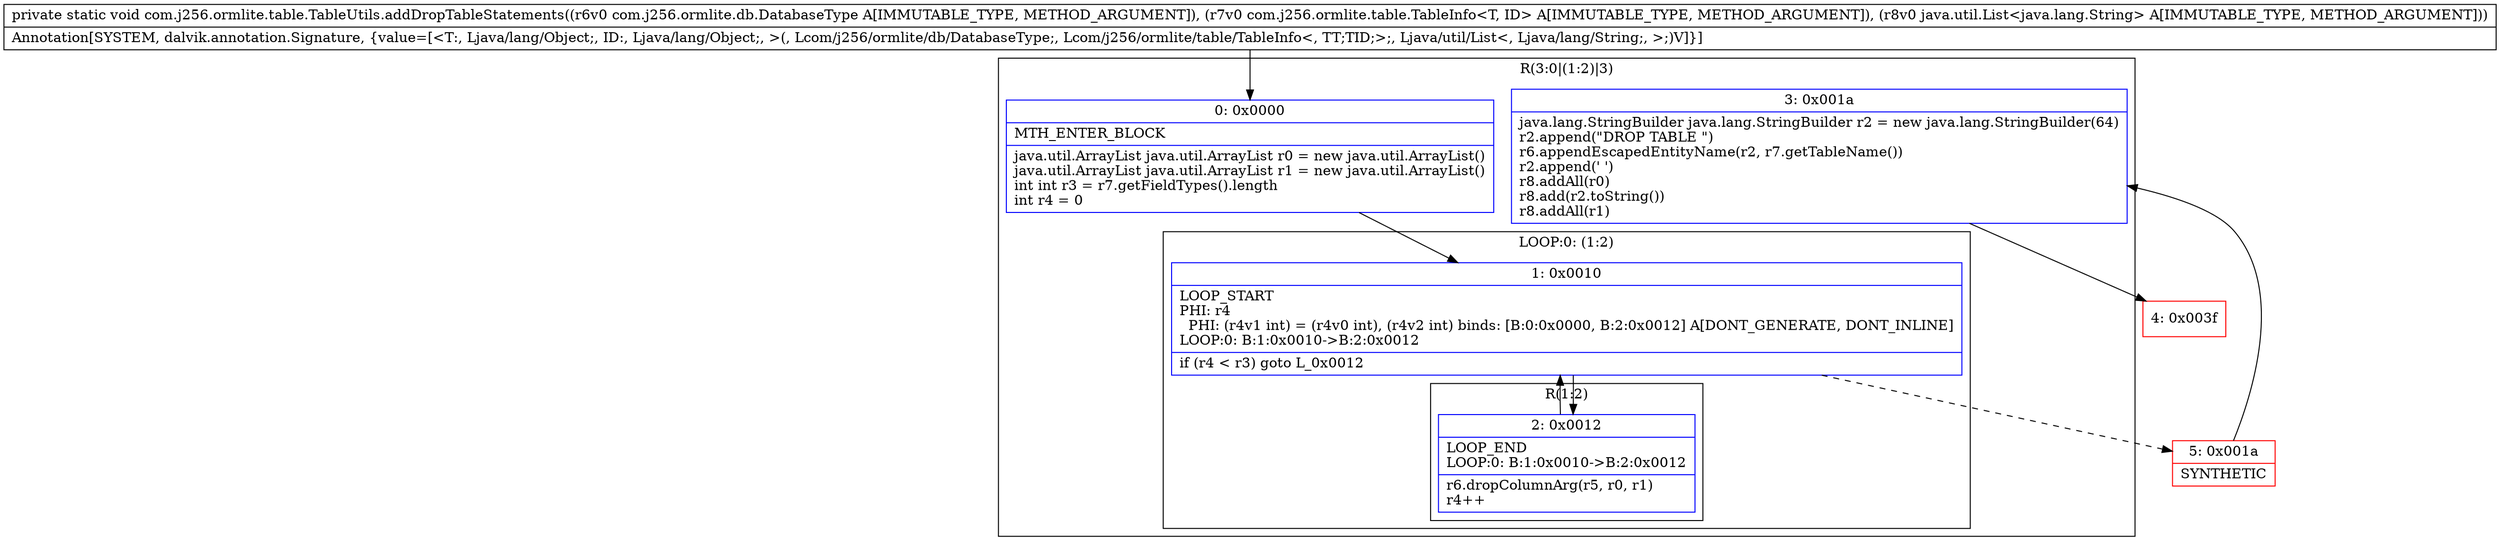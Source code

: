 digraph "CFG forcom.j256.ormlite.table.TableUtils.addDropTableStatements(Lcom\/j256\/ormlite\/db\/DatabaseType;Lcom\/j256\/ormlite\/table\/TableInfo;Ljava\/util\/List;)V" {
subgraph cluster_Region_958347614 {
label = "R(3:0|(1:2)|3)";
node [shape=record,color=blue];
Node_0 [shape=record,label="{0\:\ 0x0000|MTH_ENTER_BLOCK\l|java.util.ArrayList java.util.ArrayList r0 = new java.util.ArrayList()\ljava.util.ArrayList java.util.ArrayList r1 = new java.util.ArrayList()\lint int r3 = r7.getFieldTypes().length\lint r4 = 0\l}"];
subgraph cluster_LoopRegion_1066921952 {
label = "LOOP:0: (1:2)";
node [shape=record,color=blue];
Node_1 [shape=record,label="{1\:\ 0x0010|LOOP_START\lPHI: r4 \l  PHI: (r4v1 int) = (r4v0 int), (r4v2 int) binds: [B:0:0x0000, B:2:0x0012] A[DONT_GENERATE, DONT_INLINE]\lLOOP:0: B:1:0x0010\-\>B:2:0x0012\l|if (r4 \< r3) goto L_0x0012\l}"];
subgraph cluster_Region_564641753 {
label = "R(1:2)";
node [shape=record,color=blue];
Node_2 [shape=record,label="{2\:\ 0x0012|LOOP_END\lLOOP:0: B:1:0x0010\-\>B:2:0x0012\l|r6.dropColumnArg(r5, r0, r1)\lr4++\l}"];
}
}
Node_3 [shape=record,label="{3\:\ 0x001a|java.lang.StringBuilder java.lang.StringBuilder r2 = new java.lang.StringBuilder(64)\lr2.append(\"DROP TABLE \")\lr6.appendEscapedEntityName(r2, r7.getTableName())\lr2.append(' ')\lr8.addAll(r0)\lr8.add(r2.toString())\lr8.addAll(r1)\l}"];
}
Node_4 [shape=record,color=red,label="{4\:\ 0x003f}"];
Node_5 [shape=record,color=red,label="{5\:\ 0x001a|SYNTHETIC\l}"];
MethodNode[shape=record,label="{private static void com.j256.ormlite.table.TableUtils.addDropTableStatements((r6v0 com.j256.ormlite.db.DatabaseType A[IMMUTABLE_TYPE, METHOD_ARGUMENT]), (r7v0 com.j256.ormlite.table.TableInfo\<T, ID\> A[IMMUTABLE_TYPE, METHOD_ARGUMENT]), (r8v0 java.util.List\<java.lang.String\> A[IMMUTABLE_TYPE, METHOD_ARGUMENT]))  | Annotation[SYSTEM, dalvik.annotation.Signature, \{value=[\<T:, Ljava\/lang\/Object;, ID:, Ljava\/lang\/Object;, \>(, Lcom\/j256\/ormlite\/db\/DatabaseType;, Lcom\/j256\/ormlite\/table\/TableInfo\<, TT;TID;\>;, Ljava\/util\/List\<, Ljava\/lang\/String;, \>;)V]\}]\l}"];
MethodNode -> Node_0;
Node_0 -> Node_1;
Node_1 -> Node_2;
Node_1 -> Node_5[style=dashed];
Node_2 -> Node_1;
Node_3 -> Node_4;
Node_5 -> Node_3;
}

